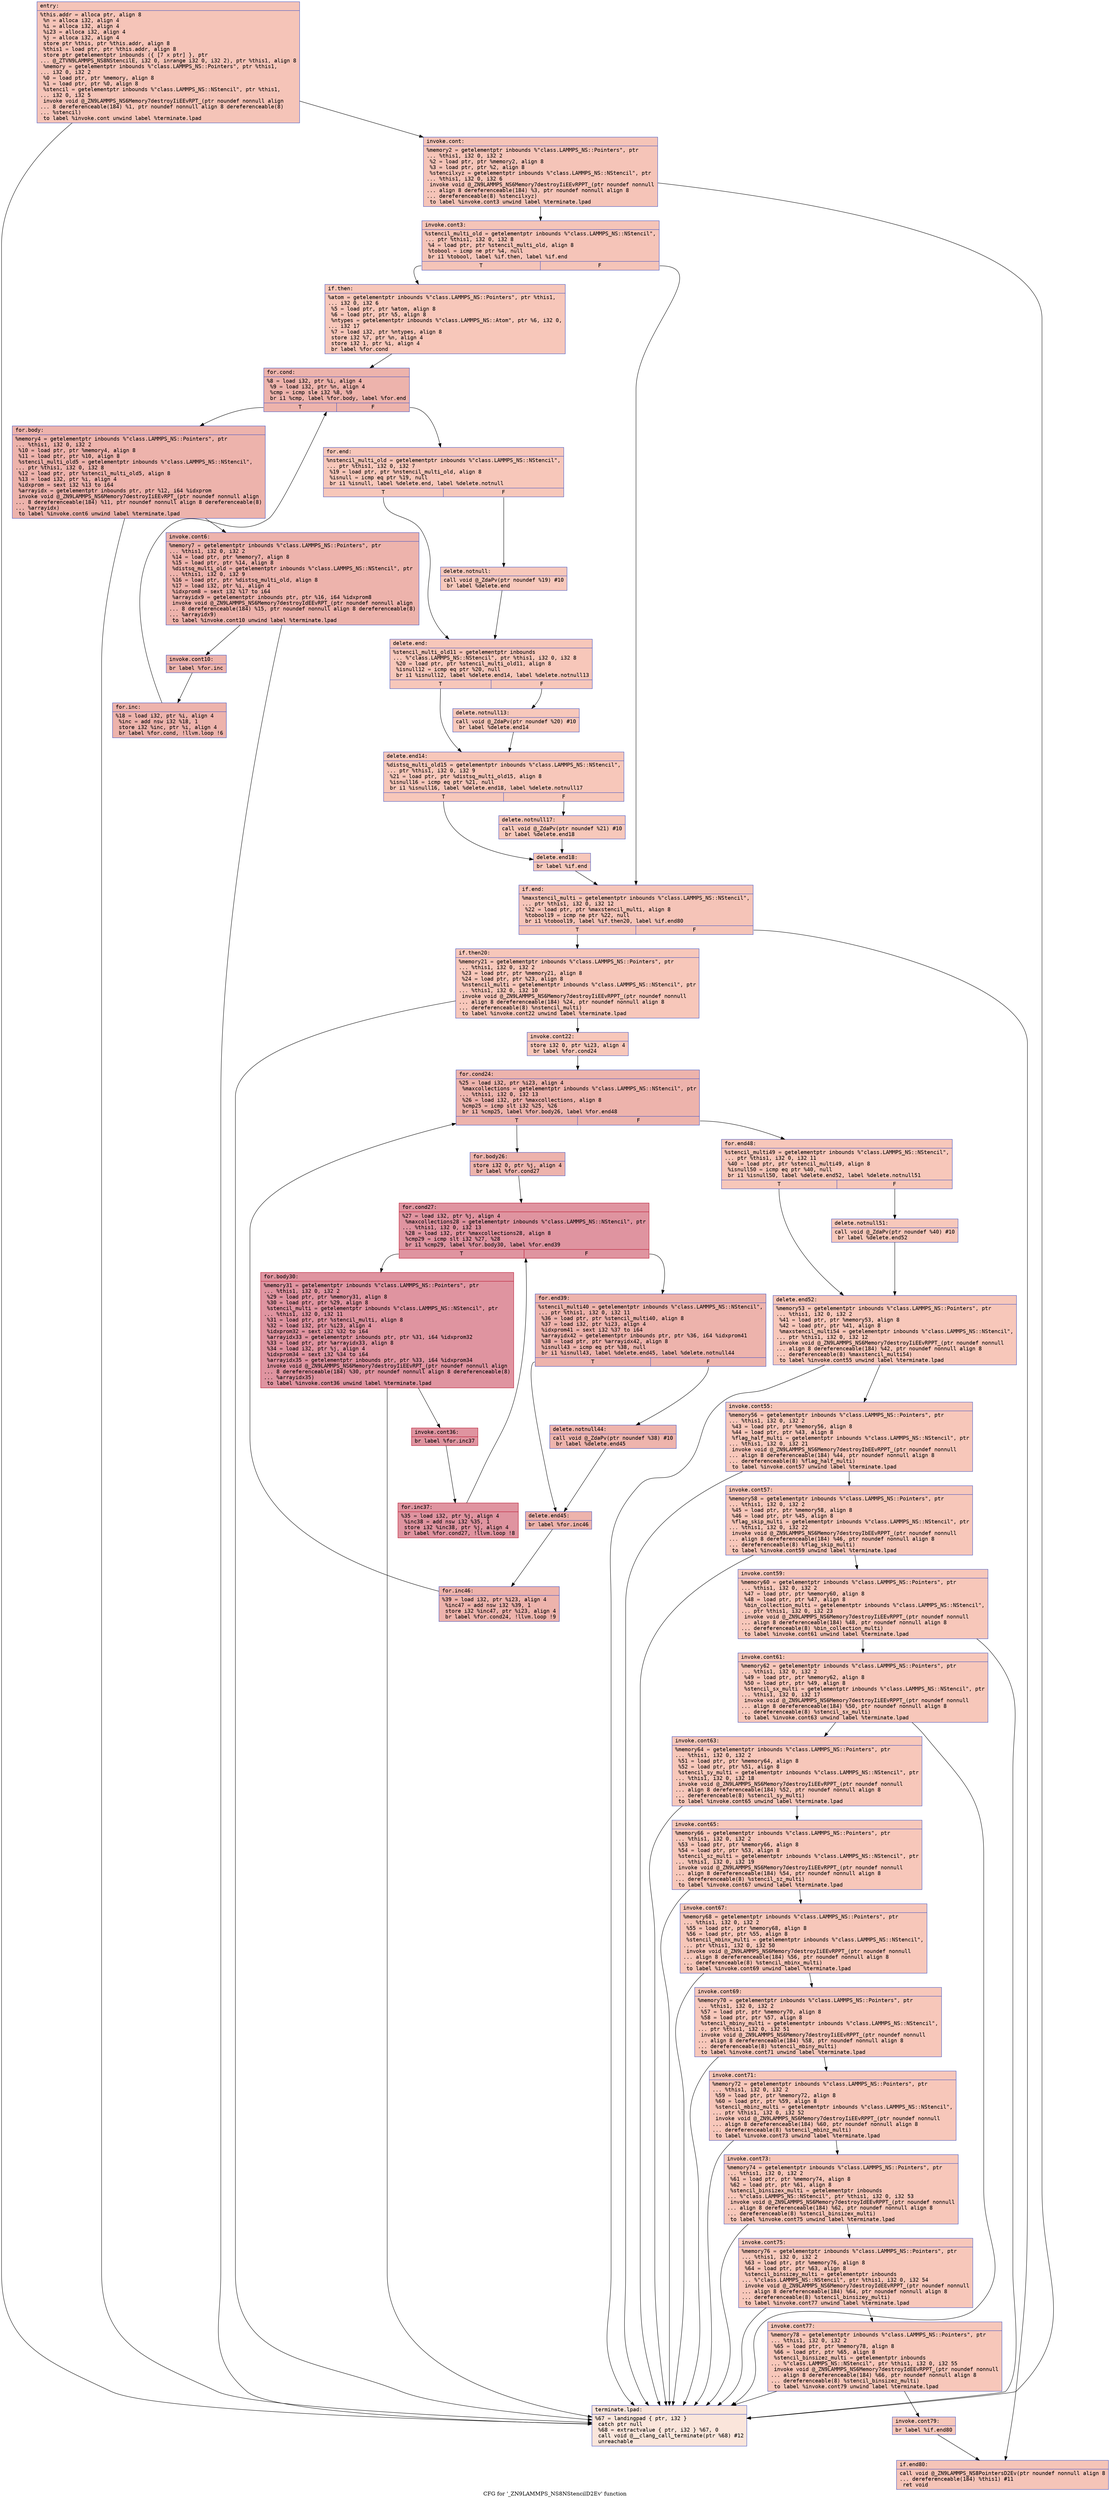 digraph "CFG for '_ZN9LAMMPS_NS8NStencilD2Ev' function" {
	label="CFG for '_ZN9LAMMPS_NS8NStencilD2Ev' function";

	Node0x55b8be844000 [shape=record,color="#3d50c3ff", style=filled, fillcolor="#e97a5f70" fontname="Courier",label="{entry:\l|  %this.addr = alloca ptr, align 8\l  %n = alloca i32, align 4\l  %i = alloca i32, align 4\l  %i23 = alloca i32, align 4\l  %j = alloca i32, align 4\l  store ptr %this, ptr %this.addr, align 8\l  %this1 = load ptr, ptr %this.addr, align 8\l  store ptr getelementptr inbounds (\{ [7 x ptr] \}, ptr\l... @_ZTVN9LAMMPS_NS8NStencilE, i32 0, inrange i32 0, i32 2), ptr %this1, align 8\l  %memory = getelementptr inbounds %\"class.LAMMPS_NS::Pointers\", ptr %this1,\l... i32 0, i32 2\l  %0 = load ptr, ptr %memory, align 8\l  %1 = load ptr, ptr %0, align 8\l  %stencil = getelementptr inbounds %\"class.LAMMPS_NS::NStencil\", ptr %this1,\l... i32 0, i32 5\l  invoke void @_ZN9LAMMPS_NS6Memory7destroyIiEEvRPT_(ptr noundef nonnull align\l... 8 dereferenceable(184) %1, ptr noundef nonnull align 8 dereferenceable(8)\l... %stencil)\l          to label %invoke.cont unwind label %terminate.lpad\l}"];
	Node0x55b8be844000 -> Node0x55b8be8447b0[tooltip="entry -> invoke.cont\nProbability 100.00%" ];
	Node0x55b8be844000 -> Node0x55b8be844860[tooltip="entry -> terminate.lpad\nProbability 0.00%" ];
	Node0x55b8be8447b0 [shape=record,color="#3d50c3ff", style=filled, fillcolor="#e97a5f70" fontname="Courier",label="{invoke.cont:\l|  %memory2 = getelementptr inbounds %\"class.LAMMPS_NS::Pointers\", ptr\l... %this1, i32 0, i32 2\l  %2 = load ptr, ptr %memory2, align 8\l  %3 = load ptr, ptr %2, align 8\l  %stencilxyz = getelementptr inbounds %\"class.LAMMPS_NS::NStencil\", ptr\l... %this1, i32 0, i32 6\l  invoke void @_ZN9LAMMPS_NS6Memory7destroyIiEEvRPPT_(ptr noundef nonnull\l... align 8 dereferenceable(184) %3, ptr noundef nonnull align 8\l... dereferenceable(8) %stencilxyz)\l          to label %invoke.cont3 unwind label %terminate.lpad\l}"];
	Node0x55b8be8447b0 -> Node0x55b8be844f80[tooltip="invoke.cont -> invoke.cont3\nProbability 100.00%" ];
	Node0x55b8be8447b0 -> Node0x55b8be844860[tooltip="invoke.cont -> terminate.lpad\nProbability 0.00%" ];
	Node0x55b8be844f80 [shape=record,color="#3d50c3ff", style=filled, fillcolor="#e97a5f70" fontname="Courier",label="{invoke.cont3:\l|  %stencil_multi_old = getelementptr inbounds %\"class.LAMMPS_NS::NStencil\",\l... ptr %this1, i32 0, i32 8\l  %4 = load ptr, ptr %stencil_multi_old, align 8\l  %tobool = icmp ne ptr %4, null\l  br i1 %tobool, label %if.then, label %if.end\l|{<s0>T|<s1>F}}"];
	Node0x55b8be844f80:s0 -> Node0x55b8be8454b0[tooltip="invoke.cont3 -> if.then\nProbability 62.50%" ];
	Node0x55b8be844f80:s1 -> Node0x55b8be845500[tooltip="invoke.cont3 -> if.end\nProbability 37.50%" ];
	Node0x55b8be8454b0 [shape=record,color="#3d50c3ff", style=filled, fillcolor="#ec7f6370" fontname="Courier",label="{if.then:\l|  %atom = getelementptr inbounds %\"class.LAMMPS_NS::Pointers\", ptr %this1,\l... i32 0, i32 6\l  %5 = load ptr, ptr %atom, align 8\l  %6 = load ptr, ptr %5, align 8\l  %ntypes = getelementptr inbounds %\"class.LAMMPS_NS::Atom\", ptr %6, i32 0,\l... i32 17\l  %7 = load i32, ptr %ntypes, align 8\l  store i32 %7, ptr %n, align 4\l  store i32 1, ptr %i, align 4\l  br label %for.cond\l}"];
	Node0x55b8be8454b0 -> Node0x55b8be845b00[tooltip="if.then -> for.cond\nProbability 100.00%" ];
	Node0x55b8be845b00 [shape=record,color="#3d50c3ff", style=filled, fillcolor="#d6524470" fontname="Courier",label="{for.cond:\l|  %8 = load i32, ptr %i, align 4\l  %9 = load i32, ptr %n, align 4\l  %cmp = icmp sle i32 %8, %9\l  br i1 %cmp, label %for.body, label %for.end\l|{<s0>T|<s1>F}}"];
	Node0x55b8be845b00:s0 -> Node0x55b8be845d70[tooltip="for.cond -> for.body\nProbability 96.88%" ];
	Node0x55b8be845b00:s1 -> Node0x55b8be845dc0[tooltip="for.cond -> for.end\nProbability 3.12%" ];
	Node0x55b8be845d70 [shape=record,color="#3d50c3ff", style=filled, fillcolor="#d6524470" fontname="Courier",label="{for.body:\l|  %memory4 = getelementptr inbounds %\"class.LAMMPS_NS::Pointers\", ptr\l... %this1, i32 0, i32 2\l  %10 = load ptr, ptr %memory4, align 8\l  %11 = load ptr, ptr %10, align 8\l  %stencil_multi_old5 = getelementptr inbounds %\"class.LAMMPS_NS::NStencil\",\l... ptr %this1, i32 0, i32 8\l  %12 = load ptr, ptr %stencil_multi_old5, align 8\l  %13 = load i32, ptr %i, align 4\l  %idxprom = sext i32 %13 to i64\l  %arrayidx = getelementptr inbounds ptr, ptr %12, i64 %idxprom\l  invoke void @_ZN9LAMMPS_NS6Memory7destroyIiEEvRPT_(ptr noundef nonnull align\l... 8 dereferenceable(184) %11, ptr noundef nonnull align 8 dereferenceable(8)\l... %arrayidx)\l          to label %invoke.cont6 unwind label %terminate.lpad\l}"];
	Node0x55b8be845d70 -> Node0x55b8be8467c0[tooltip="for.body -> invoke.cont6\nProbability 100.00%" ];
	Node0x55b8be845d70 -> Node0x55b8be844860[tooltip="for.body -> terminate.lpad\nProbability 0.00%" ];
	Node0x55b8be8467c0 [shape=record,color="#3d50c3ff", style=filled, fillcolor="#d6524470" fontname="Courier",label="{invoke.cont6:\l|  %memory7 = getelementptr inbounds %\"class.LAMMPS_NS::Pointers\", ptr\l... %this1, i32 0, i32 2\l  %14 = load ptr, ptr %memory7, align 8\l  %15 = load ptr, ptr %14, align 8\l  %distsq_multi_old = getelementptr inbounds %\"class.LAMMPS_NS::NStencil\", ptr\l... %this1, i32 0, i32 9\l  %16 = load ptr, ptr %distsq_multi_old, align 8\l  %17 = load i32, ptr %i, align 4\l  %idxprom8 = sext i32 %17 to i64\l  %arrayidx9 = getelementptr inbounds ptr, ptr %16, i64 %idxprom8\l  invoke void @_ZN9LAMMPS_NS6Memory7destroyIdEEvRPT_(ptr noundef nonnull align\l... 8 dereferenceable(184) %15, ptr noundef nonnull align 8 dereferenceable(8)\l... %arrayidx9)\l          to label %invoke.cont10 unwind label %terminate.lpad\l}"];
	Node0x55b8be8467c0 -> Node0x55b8be846ef0[tooltip="invoke.cont6 -> invoke.cont10\nProbability 100.00%" ];
	Node0x55b8be8467c0 -> Node0x55b8be844860[tooltip="invoke.cont6 -> terminate.lpad\nProbability 0.00%" ];
	Node0x55b8be846ef0 [shape=record,color="#3d50c3ff", style=filled, fillcolor="#d6524470" fontname="Courier",label="{invoke.cont10:\l|  br label %for.inc\l}"];
	Node0x55b8be846ef0 -> Node0x55b8be8471f0[tooltip="invoke.cont10 -> for.inc\nProbability 100.00%" ];
	Node0x55b8be8471f0 [shape=record,color="#3d50c3ff", style=filled, fillcolor="#d6524470" fontname="Courier",label="{for.inc:\l|  %18 = load i32, ptr %i, align 4\l  %inc = add nsw i32 %18, 1\l  store i32 %inc, ptr %i, align 4\l  br label %for.cond, !llvm.loop !6\l}"];
	Node0x55b8be8471f0 -> Node0x55b8be845b00[tooltip="for.inc -> for.cond\nProbability 100.00%" ];
	Node0x55b8be845dc0 [shape=record,color="#3d50c3ff", style=filled, fillcolor="#ec7f6370" fontname="Courier",label="{for.end:\l|  %nstencil_multi_old = getelementptr inbounds %\"class.LAMMPS_NS::NStencil\",\l... ptr %this1, i32 0, i32 7\l  %19 = load ptr, ptr %nstencil_multi_old, align 8\l  %isnull = icmp eq ptr %19, null\l  br i1 %isnull, label %delete.end, label %delete.notnull\l|{<s0>T|<s1>F}}"];
	Node0x55b8be845dc0:s0 -> Node0x55b8be848280[tooltip="for.end -> delete.end\nProbability 37.50%" ];
	Node0x55b8be845dc0:s1 -> Node0x55b8be8482d0[tooltip="for.end -> delete.notnull\nProbability 62.50%" ];
	Node0x55b8be8482d0 [shape=record,color="#3d50c3ff", style=filled, fillcolor="#ed836670" fontname="Courier",label="{delete.notnull:\l|  call void @_ZdaPv(ptr noundef %19) #10\l  br label %delete.end\l}"];
	Node0x55b8be8482d0 -> Node0x55b8be848280[tooltip="delete.notnull -> delete.end\nProbability 100.00%" ];
	Node0x55b8be848280 [shape=record,color="#3d50c3ff", style=filled, fillcolor="#ec7f6370" fontname="Courier",label="{delete.end:\l|  %stencil_multi_old11 = getelementptr inbounds\l... %\"class.LAMMPS_NS::NStencil\", ptr %this1, i32 0, i32 8\l  %20 = load ptr, ptr %stencil_multi_old11, align 8\l  %isnull12 = icmp eq ptr %20, null\l  br i1 %isnull12, label %delete.end14, label %delete.notnull13\l|{<s0>T|<s1>F}}"];
	Node0x55b8be848280:s0 -> Node0x55b8be848850[tooltip="delete.end -> delete.end14\nProbability 37.50%" ];
	Node0x55b8be848280:s1 -> Node0x55b8be8488d0[tooltip="delete.end -> delete.notnull13\nProbability 62.50%" ];
	Node0x55b8be8488d0 [shape=record,color="#3d50c3ff", style=filled, fillcolor="#ed836670" fontname="Courier",label="{delete.notnull13:\l|  call void @_ZdaPv(ptr noundef %20) #10\l  br label %delete.end14\l}"];
	Node0x55b8be8488d0 -> Node0x55b8be848850[tooltip="delete.notnull13 -> delete.end14\nProbability 100.00%" ];
	Node0x55b8be848850 [shape=record,color="#3d50c3ff", style=filled, fillcolor="#ec7f6370" fontname="Courier",label="{delete.end14:\l|  %distsq_multi_old15 = getelementptr inbounds %\"class.LAMMPS_NS::NStencil\",\l... ptr %this1, i32 0, i32 9\l  %21 = load ptr, ptr %distsq_multi_old15, align 8\l  %isnull16 = icmp eq ptr %21, null\l  br i1 %isnull16, label %delete.end18, label %delete.notnull17\l|{<s0>T|<s1>F}}"];
	Node0x55b8be848850:s0 -> Node0x55b8be848e10[tooltip="delete.end14 -> delete.end18\nProbability 37.50%" ];
	Node0x55b8be848850:s1 -> Node0x55b8be848e90[tooltip="delete.end14 -> delete.notnull17\nProbability 62.50%" ];
	Node0x55b8be848e90 [shape=record,color="#3d50c3ff", style=filled, fillcolor="#ed836670" fontname="Courier",label="{delete.notnull17:\l|  call void @_ZdaPv(ptr noundef %21) #10\l  br label %delete.end18\l}"];
	Node0x55b8be848e90 -> Node0x55b8be848e10[tooltip="delete.notnull17 -> delete.end18\nProbability 100.00%" ];
	Node0x55b8be848e10 [shape=record,color="#3d50c3ff", style=filled, fillcolor="#ec7f6370" fontname="Courier",label="{delete.end18:\l|  br label %if.end\l}"];
	Node0x55b8be848e10 -> Node0x55b8be845500[tooltip="delete.end18 -> if.end\nProbability 100.00%" ];
	Node0x55b8be845500 [shape=record,color="#3d50c3ff", style=filled, fillcolor="#e97a5f70" fontname="Courier",label="{if.end:\l|  %maxstencil_multi = getelementptr inbounds %\"class.LAMMPS_NS::NStencil\",\l... ptr %this1, i32 0, i32 12\l  %22 = load ptr, ptr %maxstencil_multi, align 8\l  %tobool19 = icmp ne ptr %22, null\l  br i1 %tobool19, label %if.then20, label %if.end80\l|{<s0>T|<s1>F}}"];
	Node0x55b8be845500:s0 -> Node0x55b8be849a00[tooltip="if.end -> if.then20\nProbability 62.50%" ];
	Node0x55b8be845500:s1 -> Node0x55b8be849a50[tooltip="if.end -> if.end80\nProbability 37.50%" ];
	Node0x55b8be849a00 [shape=record,color="#3d50c3ff", style=filled, fillcolor="#ec7f6370" fontname="Courier",label="{if.then20:\l|  %memory21 = getelementptr inbounds %\"class.LAMMPS_NS::Pointers\", ptr\l... %this1, i32 0, i32 2\l  %23 = load ptr, ptr %memory21, align 8\l  %24 = load ptr, ptr %23, align 8\l  %nstencil_multi = getelementptr inbounds %\"class.LAMMPS_NS::NStencil\", ptr\l... %this1, i32 0, i32 10\l  invoke void @_ZN9LAMMPS_NS6Memory7destroyIiEEvRPPT_(ptr noundef nonnull\l... align 8 dereferenceable(184) %24, ptr noundef nonnull align 8\l... dereferenceable(8) %nstencil_multi)\l          to label %invoke.cont22 unwind label %terminate.lpad\l}"];
	Node0x55b8be849a00 -> Node0x55b8be849e60[tooltip="if.then20 -> invoke.cont22\nProbability 100.00%" ];
	Node0x55b8be849a00 -> Node0x55b8be844860[tooltip="if.then20 -> terminate.lpad\nProbability 0.00%" ];
	Node0x55b8be849e60 [shape=record,color="#3d50c3ff", style=filled, fillcolor="#ec7f6370" fontname="Courier",label="{invoke.cont22:\l|  store i32 0, ptr %i23, align 4\l  br label %for.cond24\l}"];
	Node0x55b8be849e60 -> Node0x55b8be84a120[tooltip="invoke.cont22 -> for.cond24\nProbability 100.00%" ];
	Node0x55b8be84a120 [shape=record,color="#3d50c3ff", style=filled, fillcolor="#d6524470" fontname="Courier",label="{for.cond24:\l|  %25 = load i32, ptr %i23, align 4\l  %maxcollections = getelementptr inbounds %\"class.LAMMPS_NS::NStencil\", ptr\l... %this1, i32 0, i32 13\l  %26 = load i32, ptr %maxcollections, align 8\l  %cmp25 = icmp slt i32 %25, %26\l  br i1 %cmp25, label %for.body26, label %for.end48\l|{<s0>T|<s1>F}}"];
	Node0x55b8be84a120:s0 -> Node0x55b8be84a430[tooltip="for.cond24 -> for.body26\nProbability 96.88%" ];
	Node0x55b8be84a120:s1 -> Node0x55b8be84a4b0[tooltip="for.cond24 -> for.end48\nProbability 3.12%" ];
	Node0x55b8be84a430 [shape=record,color="#3d50c3ff", style=filled, fillcolor="#d6524470" fontname="Courier",label="{for.body26:\l|  store i32 0, ptr %j, align 4\l  br label %for.cond27\l}"];
	Node0x55b8be84a430 -> Node0x55b8be84a680[tooltip="for.body26 -> for.cond27\nProbability 100.00%" ];
	Node0x55b8be84a680 [shape=record,color="#b70d28ff", style=filled, fillcolor="#b70d2870" fontname="Courier",label="{for.cond27:\l|  %27 = load i32, ptr %j, align 4\l  %maxcollections28 = getelementptr inbounds %\"class.LAMMPS_NS::NStencil\", ptr\l... %this1, i32 0, i32 13\l  %28 = load i32, ptr %maxcollections28, align 8\l  %cmp29 = icmp slt i32 %27, %28\l  br i1 %cmp29, label %for.body30, label %for.end39\l|{<s0>T|<s1>F}}"];
	Node0x55b8be84a680:s0 -> Node0x55b8be84aa80[tooltip="for.cond27 -> for.body30\nProbability 96.88%" ];
	Node0x55b8be84a680:s1 -> Node0x55b8be84aad0[tooltip="for.cond27 -> for.end39\nProbability 3.12%" ];
	Node0x55b8be84aa80 [shape=record,color="#b70d28ff", style=filled, fillcolor="#b70d2870" fontname="Courier",label="{for.body30:\l|  %memory31 = getelementptr inbounds %\"class.LAMMPS_NS::Pointers\", ptr\l... %this1, i32 0, i32 2\l  %29 = load ptr, ptr %memory31, align 8\l  %30 = load ptr, ptr %29, align 8\l  %stencil_multi = getelementptr inbounds %\"class.LAMMPS_NS::NStencil\", ptr\l... %this1, i32 0, i32 11\l  %31 = load ptr, ptr %stencil_multi, align 8\l  %32 = load i32, ptr %i23, align 4\l  %idxprom32 = sext i32 %32 to i64\l  %arrayidx33 = getelementptr inbounds ptr, ptr %31, i64 %idxprom32\l  %33 = load ptr, ptr %arrayidx33, align 8\l  %34 = load i32, ptr %j, align 4\l  %idxprom34 = sext i32 %34 to i64\l  %arrayidx35 = getelementptr inbounds ptr, ptr %33, i64 %idxprom34\l  invoke void @_ZN9LAMMPS_NS6Memory7destroyIiEEvRPT_(ptr noundef nonnull align\l... 8 dereferenceable(184) %30, ptr noundef nonnull align 8 dereferenceable(8)\l... %arrayidx35)\l          to label %invoke.cont36 unwind label %terminate.lpad\l}"];
	Node0x55b8be84aa80 -> Node0x55b8be84b3f0[tooltip="for.body30 -> invoke.cont36\nProbability 100.00%" ];
	Node0x55b8be84aa80 -> Node0x55b8be844860[tooltip="for.body30 -> terminate.lpad\nProbability 0.00%" ];
	Node0x55b8be84b3f0 [shape=record,color="#b70d28ff", style=filled, fillcolor="#b70d2870" fontname="Courier",label="{invoke.cont36:\l|  br label %for.inc37\l}"];
	Node0x55b8be84b3f0 -> Node0x55b8be84b630[tooltip="invoke.cont36 -> for.inc37\nProbability 100.00%" ];
	Node0x55b8be84b630 [shape=record,color="#b70d28ff", style=filled, fillcolor="#b70d2870" fontname="Courier",label="{for.inc37:\l|  %35 = load i32, ptr %j, align 4\l  %inc38 = add nsw i32 %35, 1\l  store i32 %inc38, ptr %j, align 4\l  br label %for.cond27, !llvm.loop !8\l}"];
	Node0x55b8be84b630 -> Node0x55b8be84a680[tooltip="for.inc37 -> for.cond27\nProbability 100.00%" ];
	Node0x55b8be84aad0 [shape=record,color="#3d50c3ff", style=filled, fillcolor="#d6524470" fontname="Courier",label="{for.end39:\l|  %stencil_multi40 = getelementptr inbounds %\"class.LAMMPS_NS::NStencil\",\l... ptr %this1, i32 0, i32 11\l  %36 = load ptr, ptr %stencil_multi40, align 8\l  %37 = load i32, ptr %i23, align 4\l  %idxprom41 = sext i32 %37 to i64\l  %arrayidx42 = getelementptr inbounds ptr, ptr %36, i64 %idxprom41\l  %38 = load ptr, ptr %arrayidx42, align 8\l  %isnull43 = icmp eq ptr %38, null\l  br i1 %isnull43, label %delete.end45, label %delete.notnull44\l|{<s0>T|<s1>F}}"];
	Node0x55b8be84aad0:s0 -> Node0x55b8be84bed0[tooltip="for.end39 -> delete.end45\nProbability 37.50%" ];
	Node0x55b8be84aad0:s1 -> Node0x55b8be84bf80[tooltip="for.end39 -> delete.notnull44\nProbability 62.50%" ];
	Node0x55b8be84bf80 [shape=record,color="#3d50c3ff", style=filled, fillcolor="#d8564670" fontname="Courier",label="{delete.notnull44:\l|  call void @_ZdaPv(ptr noundef %38) #10\l  br label %delete.end45\l}"];
	Node0x55b8be84bf80 -> Node0x55b8be84bed0[tooltip="delete.notnull44 -> delete.end45\nProbability 100.00%" ];
	Node0x55b8be84bed0 [shape=record,color="#3d50c3ff", style=filled, fillcolor="#d6524470" fontname="Courier",label="{delete.end45:\l|  br label %for.inc46\l}"];
	Node0x55b8be84bed0 -> Node0x55b8be84c260[tooltip="delete.end45 -> for.inc46\nProbability 100.00%" ];
	Node0x55b8be84c260 [shape=record,color="#3d50c3ff", style=filled, fillcolor="#d6524470" fontname="Courier",label="{for.inc46:\l|  %39 = load i32, ptr %i23, align 4\l  %inc47 = add nsw i32 %39, 1\l  store i32 %inc47, ptr %i23, align 4\l  br label %for.cond24, !llvm.loop !9\l}"];
	Node0x55b8be84c260 -> Node0x55b8be84a120[tooltip="for.inc46 -> for.cond24\nProbability 100.00%" ];
	Node0x55b8be84a4b0 [shape=record,color="#3d50c3ff", style=filled, fillcolor="#ec7f6370" fontname="Courier",label="{for.end48:\l|  %stencil_multi49 = getelementptr inbounds %\"class.LAMMPS_NS::NStencil\",\l... ptr %this1, i32 0, i32 11\l  %40 = load ptr, ptr %stencil_multi49, align 8\l  %isnull50 = icmp eq ptr %40, null\l  br i1 %isnull50, label %delete.end52, label %delete.notnull51\l|{<s0>T|<s1>F}}"];
	Node0x55b8be84a4b0:s0 -> Node0x55b8be84c890[tooltip="for.end48 -> delete.end52\nProbability 37.50%" ];
	Node0x55b8be84a4b0:s1 -> Node0x55b8be84c940[tooltip="for.end48 -> delete.notnull51\nProbability 62.50%" ];
	Node0x55b8be84c940 [shape=record,color="#3d50c3ff", style=filled, fillcolor="#ed836670" fontname="Courier",label="{delete.notnull51:\l|  call void @_ZdaPv(ptr noundef %40) #10\l  br label %delete.end52\l}"];
	Node0x55b8be84c940 -> Node0x55b8be84c890[tooltip="delete.notnull51 -> delete.end52\nProbability 100.00%" ];
	Node0x55b8be84c890 [shape=record,color="#3d50c3ff", style=filled, fillcolor="#ec7f6370" fontname="Courier",label="{delete.end52:\l|  %memory53 = getelementptr inbounds %\"class.LAMMPS_NS::Pointers\", ptr\l... %this1, i32 0, i32 2\l  %41 = load ptr, ptr %memory53, align 8\l  %42 = load ptr, ptr %41, align 8\l  %maxstencil_multi54 = getelementptr inbounds %\"class.LAMMPS_NS::NStencil\",\l... ptr %this1, i32 0, i32 12\l  invoke void @_ZN9LAMMPS_NS6Memory7destroyIiEEvRPPT_(ptr noundef nonnull\l... align 8 dereferenceable(184) %42, ptr noundef nonnull align 8\l... dereferenceable(8) %maxstencil_multi54)\l          to label %invoke.cont55 unwind label %terminate.lpad\l}"];
	Node0x55b8be84c890 -> Node0x55b8be842650[tooltip="delete.end52 -> invoke.cont55\nProbability 100.00%" ];
	Node0x55b8be84c890 -> Node0x55b8be844860[tooltip="delete.end52 -> terminate.lpad\nProbability 0.00%" ];
	Node0x55b8be842650 [shape=record,color="#3d50c3ff", style=filled, fillcolor="#ec7f6370" fontname="Courier",label="{invoke.cont55:\l|  %memory56 = getelementptr inbounds %\"class.LAMMPS_NS::Pointers\", ptr\l... %this1, i32 0, i32 2\l  %43 = load ptr, ptr %memory56, align 8\l  %44 = load ptr, ptr %43, align 8\l  %flag_half_multi = getelementptr inbounds %\"class.LAMMPS_NS::NStencil\", ptr\l... %this1, i32 0, i32 21\l  invoke void @_ZN9LAMMPS_NS6Memory7destroyIbEEvRPPT_(ptr noundef nonnull\l... align 8 dereferenceable(184) %44, ptr noundef nonnull align 8\l... dereferenceable(8) %flag_half_multi)\l          to label %invoke.cont57 unwind label %terminate.lpad\l}"];
	Node0x55b8be842650 -> Node0x55b8be842ac0[tooltip="invoke.cont55 -> invoke.cont57\nProbability 100.00%" ];
	Node0x55b8be842650 -> Node0x55b8be844860[tooltip="invoke.cont55 -> terminate.lpad\nProbability 0.00%" ];
	Node0x55b8be842ac0 [shape=record,color="#3d50c3ff", style=filled, fillcolor="#ec7f6370" fontname="Courier",label="{invoke.cont57:\l|  %memory58 = getelementptr inbounds %\"class.LAMMPS_NS::Pointers\", ptr\l... %this1, i32 0, i32 2\l  %45 = load ptr, ptr %memory58, align 8\l  %46 = load ptr, ptr %45, align 8\l  %flag_skip_multi = getelementptr inbounds %\"class.LAMMPS_NS::NStencil\", ptr\l... %this1, i32 0, i32 22\l  invoke void @_ZN9LAMMPS_NS6Memory7destroyIbEEvRPPT_(ptr noundef nonnull\l... align 8 dereferenceable(184) %46, ptr noundef nonnull align 8\l... dereferenceable(8) %flag_skip_multi)\l          to label %invoke.cont59 unwind label %terminate.lpad\l}"];
	Node0x55b8be842ac0 -> Node0x55b8be843020[tooltip="invoke.cont57 -> invoke.cont59\nProbability 100.00%" ];
	Node0x55b8be842ac0 -> Node0x55b8be844860[tooltip="invoke.cont57 -> terminate.lpad\nProbability 0.00%" ];
	Node0x55b8be843020 [shape=record,color="#3d50c3ff", style=filled, fillcolor="#ec7f6370" fontname="Courier",label="{invoke.cont59:\l|  %memory60 = getelementptr inbounds %\"class.LAMMPS_NS::Pointers\", ptr\l... %this1, i32 0, i32 2\l  %47 = load ptr, ptr %memory60, align 8\l  %48 = load ptr, ptr %47, align 8\l  %bin_collection_multi = getelementptr inbounds %\"class.LAMMPS_NS::NStencil\",\l... ptr %this1, i32 0, i32 23\l  invoke void @_ZN9LAMMPS_NS6Memory7destroyIiEEvRPPT_(ptr noundef nonnull\l... align 8 dereferenceable(184) %48, ptr noundef nonnull align 8\l... dereferenceable(8) %bin_collection_multi)\l          to label %invoke.cont61 unwind label %terminate.lpad\l}"];
	Node0x55b8be843020 -> Node0x55b8be849190[tooltip="invoke.cont59 -> invoke.cont61\nProbability 100.00%" ];
	Node0x55b8be843020 -> Node0x55b8be844860[tooltip="invoke.cont59 -> terminate.lpad\nProbability 0.00%" ];
	Node0x55b8be849190 [shape=record,color="#3d50c3ff", style=filled, fillcolor="#ec7f6370" fontname="Courier",label="{invoke.cont61:\l|  %memory62 = getelementptr inbounds %\"class.LAMMPS_NS::Pointers\", ptr\l... %this1, i32 0, i32 2\l  %49 = load ptr, ptr %memory62, align 8\l  %50 = load ptr, ptr %49, align 8\l  %stencil_sx_multi = getelementptr inbounds %\"class.LAMMPS_NS::NStencil\", ptr\l... %this1, i32 0, i32 17\l  invoke void @_ZN9LAMMPS_NS6Memory7destroyIiEEvRPPT_(ptr noundef nonnull\l... align 8 dereferenceable(184) %50, ptr noundef nonnull align 8\l... dereferenceable(8) %stencil_sx_multi)\l          to label %invoke.cont63 unwind label %terminate.lpad\l}"];
	Node0x55b8be849190 -> Node0x55b8be850130[tooltip="invoke.cont61 -> invoke.cont63\nProbability 100.00%" ];
	Node0x55b8be849190 -> Node0x55b8be844860[tooltip="invoke.cont61 -> terminate.lpad\nProbability 0.00%" ];
	Node0x55b8be850130 [shape=record,color="#3d50c3ff", style=filled, fillcolor="#ec7f6370" fontname="Courier",label="{invoke.cont63:\l|  %memory64 = getelementptr inbounds %\"class.LAMMPS_NS::Pointers\", ptr\l... %this1, i32 0, i32 2\l  %51 = load ptr, ptr %memory64, align 8\l  %52 = load ptr, ptr %51, align 8\l  %stencil_sy_multi = getelementptr inbounds %\"class.LAMMPS_NS::NStencil\", ptr\l... %this1, i32 0, i32 18\l  invoke void @_ZN9LAMMPS_NS6Memory7destroyIiEEvRPPT_(ptr noundef nonnull\l... align 8 dereferenceable(184) %52, ptr noundef nonnull align 8\l... dereferenceable(8) %stencil_sy_multi)\l          to label %invoke.cont65 unwind label %terminate.lpad\l}"];
	Node0x55b8be850130 -> Node0x55b8be850610[tooltip="invoke.cont63 -> invoke.cont65\nProbability 100.00%" ];
	Node0x55b8be850130 -> Node0x55b8be844860[tooltip="invoke.cont63 -> terminate.lpad\nProbability 0.00%" ];
	Node0x55b8be850610 [shape=record,color="#3d50c3ff", style=filled, fillcolor="#ec7f6370" fontname="Courier",label="{invoke.cont65:\l|  %memory66 = getelementptr inbounds %\"class.LAMMPS_NS::Pointers\", ptr\l... %this1, i32 0, i32 2\l  %53 = load ptr, ptr %memory66, align 8\l  %54 = load ptr, ptr %53, align 8\l  %stencil_sz_multi = getelementptr inbounds %\"class.LAMMPS_NS::NStencil\", ptr\l... %this1, i32 0, i32 19\l  invoke void @_ZN9LAMMPS_NS6Memory7destroyIiEEvRPPT_(ptr noundef nonnull\l... align 8 dereferenceable(184) %54, ptr noundef nonnull align 8\l... dereferenceable(8) %stencil_sz_multi)\l          to label %invoke.cont67 unwind label %terminate.lpad\l}"];
	Node0x55b8be850610 -> Node0x55b8be850ac0[tooltip="invoke.cont65 -> invoke.cont67\nProbability 100.00%" ];
	Node0x55b8be850610 -> Node0x55b8be844860[tooltip="invoke.cont65 -> terminate.lpad\nProbability 0.00%" ];
	Node0x55b8be850ac0 [shape=record,color="#3d50c3ff", style=filled, fillcolor="#ec7f6370" fontname="Courier",label="{invoke.cont67:\l|  %memory68 = getelementptr inbounds %\"class.LAMMPS_NS::Pointers\", ptr\l... %this1, i32 0, i32 2\l  %55 = load ptr, ptr %memory68, align 8\l  %56 = load ptr, ptr %55, align 8\l  %stencil_mbinx_multi = getelementptr inbounds %\"class.LAMMPS_NS::NStencil\",\l... ptr %this1, i32 0, i32 50\l  invoke void @_ZN9LAMMPS_NS6Memory7destroyIiEEvRPPT_(ptr noundef nonnull\l... align 8 dereferenceable(184) %56, ptr noundef nonnull align 8\l... dereferenceable(8) %stencil_mbinx_multi)\l          to label %invoke.cont69 unwind label %terminate.lpad\l}"];
	Node0x55b8be850ac0 -> Node0x55b8be850fa0[tooltip="invoke.cont67 -> invoke.cont69\nProbability 100.00%" ];
	Node0x55b8be850ac0 -> Node0x55b8be844860[tooltip="invoke.cont67 -> terminate.lpad\nProbability 0.00%" ];
	Node0x55b8be850fa0 [shape=record,color="#3d50c3ff", style=filled, fillcolor="#ec7f6370" fontname="Courier",label="{invoke.cont69:\l|  %memory70 = getelementptr inbounds %\"class.LAMMPS_NS::Pointers\", ptr\l... %this1, i32 0, i32 2\l  %57 = load ptr, ptr %memory70, align 8\l  %58 = load ptr, ptr %57, align 8\l  %stencil_mbiny_multi = getelementptr inbounds %\"class.LAMMPS_NS::NStencil\",\l... ptr %this1, i32 0, i32 51\l  invoke void @_ZN9LAMMPS_NS6Memory7destroyIiEEvRPPT_(ptr noundef nonnull\l... align 8 dereferenceable(184) %58, ptr noundef nonnull align 8\l... dereferenceable(8) %stencil_mbiny_multi)\l          to label %invoke.cont71 unwind label %terminate.lpad\l}"];
	Node0x55b8be850fa0 -> Node0x55b8be851480[tooltip="invoke.cont69 -> invoke.cont71\nProbability 100.00%" ];
	Node0x55b8be850fa0 -> Node0x55b8be844860[tooltip="invoke.cont69 -> terminate.lpad\nProbability 0.00%" ];
	Node0x55b8be851480 [shape=record,color="#3d50c3ff", style=filled, fillcolor="#ec7f6370" fontname="Courier",label="{invoke.cont71:\l|  %memory72 = getelementptr inbounds %\"class.LAMMPS_NS::Pointers\", ptr\l... %this1, i32 0, i32 2\l  %59 = load ptr, ptr %memory72, align 8\l  %60 = load ptr, ptr %59, align 8\l  %stencil_mbinz_multi = getelementptr inbounds %\"class.LAMMPS_NS::NStencil\",\l... ptr %this1, i32 0, i32 52\l  invoke void @_ZN9LAMMPS_NS6Memory7destroyIiEEvRPPT_(ptr noundef nonnull\l... align 8 dereferenceable(184) %60, ptr noundef nonnull align 8\l... dereferenceable(8) %stencil_mbinz_multi)\l          to label %invoke.cont73 unwind label %terminate.lpad\l}"];
	Node0x55b8be851480 -> Node0x55b8be851960[tooltip="invoke.cont71 -> invoke.cont73\nProbability 100.00%" ];
	Node0x55b8be851480 -> Node0x55b8be844860[tooltip="invoke.cont71 -> terminate.lpad\nProbability 0.00%" ];
	Node0x55b8be851960 [shape=record,color="#3d50c3ff", style=filled, fillcolor="#ec7f6370" fontname="Courier",label="{invoke.cont73:\l|  %memory74 = getelementptr inbounds %\"class.LAMMPS_NS::Pointers\", ptr\l... %this1, i32 0, i32 2\l  %61 = load ptr, ptr %memory74, align 8\l  %62 = load ptr, ptr %61, align 8\l  %stencil_binsizex_multi = getelementptr inbounds\l... %\"class.LAMMPS_NS::NStencil\", ptr %this1, i32 0, i32 53\l  invoke void @_ZN9LAMMPS_NS6Memory7destroyIdEEvRPPT_(ptr noundef nonnull\l... align 8 dereferenceable(184) %62, ptr noundef nonnull align 8\l... dereferenceable(8) %stencil_binsizex_multi)\l          to label %invoke.cont75 unwind label %terminate.lpad\l}"];
	Node0x55b8be851960 -> Node0x55b8be851e40[tooltip="invoke.cont73 -> invoke.cont75\nProbability 100.00%" ];
	Node0x55b8be851960 -> Node0x55b8be844860[tooltip="invoke.cont73 -> terminate.lpad\nProbability 0.00%" ];
	Node0x55b8be851e40 [shape=record,color="#3d50c3ff", style=filled, fillcolor="#ec7f6370" fontname="Courier",label="{invoke.cont75:\l|  %memory76 = getelementptr inbounds %\"class.LAMMPS_NS::Pointers\", ptr\l... %this1, i32 0, i32 2\l  %63 = load ptr, ptr %memory76, align 8\l  %64 = load ptr, ptr %63, align 8\l  %stencil_binsizey_multi = getelementptr inbounds\l... %\"class.LAMMPS_NS::NStencil\", ptr %this1, i32 0, i32 54\l  invoke void @_ZN9LAMMPS_NS6Memory7destroyIdEEvRPPT_(ptr noundef nonnull\l... align 8 dereferenceable(184) %64, ptr noundef nonnull align 8\l... dereferenceable(8) %stencil_binsizey_multi)\l          to label %invoke.cont77 unwind label %terminate.lpad\l}"];
	Node0x55b8be851e40 -> Node0x55b8be8523d0[tooltip="invoke.cont75 -> invoke.cont77\nProbability 100.00%" ];
	Node0x55b8be851e40 -> Node0x55b8be844860[tooltip="invoke.cont75 -> terminate.lpad\nProbability 0.00%" ];
	Node0x55b8be8523d0 [shape=record,color="#3d50c3ff", style=filled, fillcolor="#ec7f6370" fontname="Courier",label="{invoke.cont77:\l|  %memory78 = getelementptr inbounds %\"class.LAMMPS_NS::Pointers\", ptr\l... %this1, i32 0, i32 2\l  %65 = load ptr, ptr %memory78, align 8\l  %66 = load ptr, ptr %65, align 8\l  %stencil_binsizez_multi = getelementptr inbounds\l... %\"class.LAMMPS_NS::NStencil\", ptr %this1, i32 0, i32 55\l  invoke void @_ZN9LAMMPS_NS6Memory7destroyIdEEvRPPT_(ptr noundef nonnull\l... align 8 dereferenceable(184) %66, ptr noundef nonnull align 8\l... dereferenceable(8) %stencil_binsizez_multi)\l          to label %invoke.cont79 unwind label %terminate.lpad\l}"];
	Node0x55b8be8523d0 -> Node0x55b8be8528b0[tooltip="invoke.cont77 -> invoke.cont79\nProbability 100.00%" ];
	Node0x55b8be8523d0 -> Node0x55b8be844860[tooltip="invoke.cont77 -> terminate.lpad\nProbability 0.00%" ];
	Node0x55b8be8528b0 [shape=record,color="#3d50c3ff", style=filled, fillcolor="#ec7f6370" fontname="Courier",label="{invoke.cont79:\l|  br label %if.end80\l}"];
	Node0x55b8be8528b0 -> Node0x55b8be849a50[tooltip="invoke.cont79 -> if.end80\nProbability 100.00%" ];
	Node0x55b8be849a50 [shape=record,color="#3d50c3ff", style=filled, fillcolor="#e97a5f70" fontname="Courier",label="{if.end80:\l|  call void @_ZN9LAMMPS_NS8PointersD2Ev(ptr noundef nonnull align 8\l... dereferenceable(184) %this1) #11\l  ret void\l}"];
	Node0x55b8be844860 [shape=record,color="#3d50c3ff", style=filled, fillcolor="#f4c5ad70" fontname="Courier",label="{terminate.lpad:\l|  %67 = landingpad \{ ptr, i32 \}\l          catch ptr null\l  %68 = extractvalue \{ ptr, i32 \} %67, 0\l  call void @__clang_call_terminate(ptr %68) #12\l  unreachable\l}"];
}
